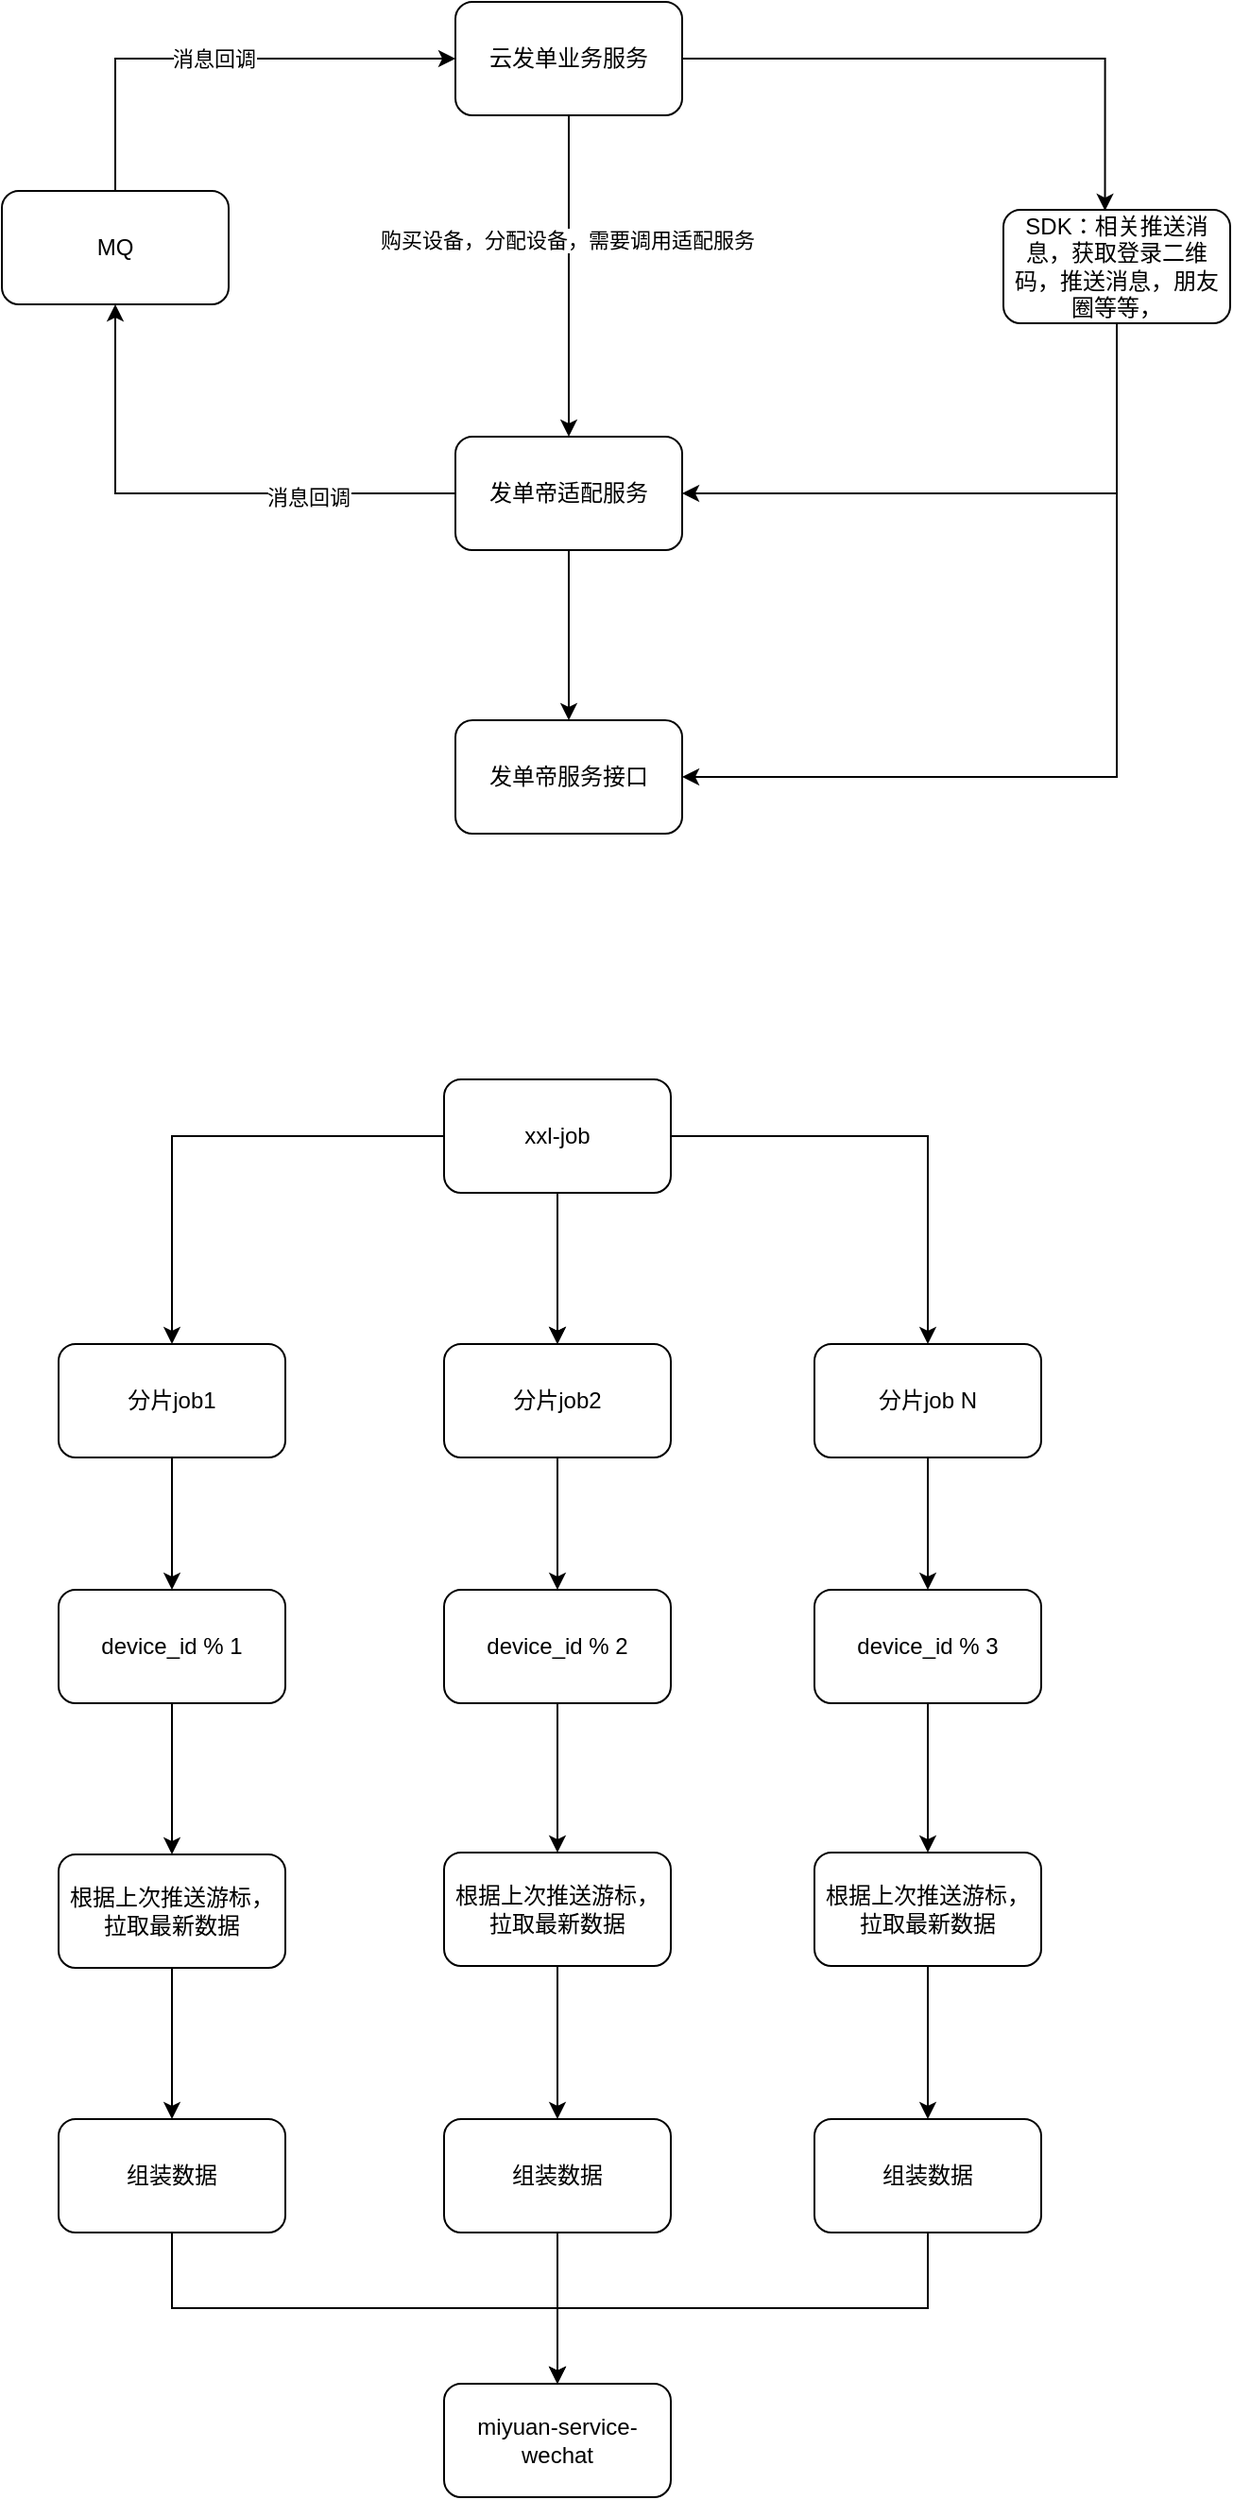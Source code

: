 <mxfile version="27.0.3">
  <diagram name="第 1 页" id="P6Lwt04iGCWbSaG4erIW">
    <mxGraphModel dx="1525" dy="882" grid="1" gridSize="10" guides="1" tooltips="1" connect="1" arrows="1" fold="1" page="1" pageScale="1" pageWidth="827" pageHeight="1169" math="0" shadow="0">
      <root>
        <mxCell id="0" />
        <mxCell id="1" parent="0" />
        <mxCell id="sMMGfhcA2TqT5hPP_hKD-4" style="edgeStyle=orthogonalEdgeStyle;rounded=0;orthogonalLoop=1;jettySize=auto;html=1;exitX=0.5;exitY=1;exitDx=0;exitDy=0;entryX=0.5;entryY=0;entryDx=0;entryDy=0;" edge="1" parent="1" source="sMMGfhcA2TqT5hPP_hKD-1" target="sMMGfhcA2TqT5hPP_hKD-2">
          <mxGeometry relative="1" as="geometry" />
        </mxCell>
        <mxCell id="sMMGfhcA2TqT5hPP_hKD-6" value="购买设备，分配设备，需要调用适配服务" style="edgeLabel;html=1;align=center;verticalAlign=middle;resizable=0;points=[];" vertex="1" connectable="0" parent="sMMGfhcA2TqT5hPP_hKD-4">
          <mxGeometry x="-0.229" y="-1" relative="1" as="geometry">
            <mxPoint as="offset" />
          </mxGeometry>
        </mxCell>
        <mxCell id="sMMGfhcA2TqT5hPP_hKD-1" value="云发单业务服务" style="rounded=1;whiteSpace=wrap;html=1;" vertex="1" parent="1">
          <mxGeometry x="300" y="190" width="120" height="60" as="geometry" />
        </mxCell>
        <mxCell id="sMMGfhcA2TqT5hPP_hKD-13" style="edgeStyle=orthogonalEdgeStyle;rounded=0;orthogonalLoop=1;jettySize=auto;html=1;exitX=0.5;exitY=1;exitDx=0;exitDy=0;entryX=0.5;entryY=0;entryDx=0;entryDy=0;" edge="1" parent="1" source="sMMGfhcA2TqT5hPP_hKD-2" target="sMMGfhcA2TqT5hPP_hKD-12">
          <mxGeometry relative="1" as="geometry" />
        </mxCell>
        <mxCell id="sMMGfhcA2TqT5hPP_hKD-47" style="edgeStyle=orthogonalEdgeStyle;rounded=0;orthogonalLoop=1;jettySize=auto;html=1;exitX=0;exitY=0.5;exitDx=0;exitDy=0;entryX=0.5;entryY=1;entryDx=0;entryDy=0;" edge="1" parent="1" source="sMMGfhcA2TqT5hPP_hKD-2" target="sMMGfhcA2TqT5hPP_hKD-46">
          <mxGeometry relative="1" as="geometry" />
        </mxCell>
        <mxCell id="sMMGfhcA2TqT5hPP_hKD-49" value="消息回调" style="edgeLabel;html=1;align=center;verticalAlign=middle;resizable=0;points=[];" vertex="1" connectable="0" parent="sMMGfhcA2TqT5hPP_hKD-47">
          <mxGeometry x="-0.444" y="2" relative="1" as="geometry">
            <mxPoint as="offset" />
          </mxGeometry>
        </mxCell>
        <mxCell id="sMMGfhcA2TqT5hPP_hKD-2" value="发单帝适配服务" style="rounded=1;whiteSpace=wrap;html=1;" vertex="1" parent="1">
          <mxGeometry x="300" y="420" width="120" height="60" as="geometry" />
        </mxCell>
        <mxCell id="sMMGfhcA2TqT5hPP_hKD-11" style="edgeStyle=orthogonalEdgeStyle;rounded=0;orthogonalLoop=1;jettySize=auto;html=1;exitX=0.5;exitY=1;exitDx=0;exitDy=0;entryX=1;entryY=0.5;entryDx=0;entryDy=0;" edge="1" parent="1" source="sMMGfhcA2TqT5hPP_hKD-9" target="sMMGfhcA2TqT5hPP_hKD-2">
          <mxGeometry relative="1" as="geometry" />
        </mxCell>
        <mxCell id="sMMGfhcA2TqT5hPP_hKD-14" style="edgeStyle=orthogonalEdgeStyle;rounded=0;orthogonalLoop=1;jettySize=auto;html=1;exitX=0.5;exitY=1;exitDx=0;exitDy=0;entryX=1;entryY=0.5;entryDx=0;entryDy=0;" edge="1" parent="1" source="sMMGfhcA2TqT5hPP_hKD-9" target="sMMGfhcA2TqT5hPP_hKD-12">
          <mxGeometry relative="1" as="geometry" />
        </mxCell>
        <mxCell id="sMMGfhcA2TqT5hPP_hKD-9" value="SDK：相关推送消息，获取登录二维码，推送消息，朋友圈等等，" style="rounded=1;whiteSpace=wrap;html=1;" vertex="1" parent="1">
          <mxGeometry x="590" y="300" width="120" height="60" as="geometry" />
        </mxCell>
        <mxCell id="sMMGfhcA2TqT5hPP_hKD-10" style="edgeStyle=orthogonalEdgeStyle;rounded=0;orthogonalLoop=1;jettySize=auto;html=1;exitX=1;exitY=0.5;exitDx=0;exitDy=0;entryX=0.448;entryY=0.009;entryDx=0;entryDy=0;entryPerimeter=0;" edge="1" parent="1" source="sMMGfhcA2TqT5hPP_hKD-1" target="sMMGfhcA2TqT5hPP_hKD-9">
          <mxGeometry relative="1" as="geometry" />
        </mxCell>
        <mxCell id="sMMGfhcA2TqT5hPP_hKD-12" value="发单帝服务接口" style="rounded=1;whiteSpace=wrap;html=1;" vertex="1" parent="1">
          <mxGeometry x="300" y="570" width="120" height="60" as="geometry" />
        </mxCell>
        <mxCell id="sMMGfhcA2TqT5hPP_hKD-17" value="" style="edgeStyle=orthogonalEdgeStyle;rounded=0;orthogonalLoop=1;jettySize=auto;html=1;" edge="1" parent="1" source="sMMGfhcA2TqT5hPP_hKD-15" target="sMMGfhcA2TqT5hPP_hKD-16">
          <mxGeometry relative="1" as="geometry" />
        </mxCell>
        <mxCell id="sMMGfhcA2TqT5hPP_hKD-19" value="" style="edgeStyle=orthogonalEdgeStyle;rounded=0;orthogonalLoop=1;jettySize=auto;html=1;" edge="1" parent="1" source="sMMGfhcA2TqT5hPP_hKD-15" target="sMMGfhcA2TqT5hPP_hKD-18">
          <mxGeometry relative="1" as="geometry" />
        </mxCell>
        <mxCell id="sMMGfhcA2TqT5hPP_hKD-20" value="" style="edgeStyle=orthogonalEdgeStyle;rounded=0;orthogonalLoop=1;jettySize=auto;html=1;" edge="1" parent="1" source="sMMGfhcA2TqT5hPP_hKD-15" target="sMMGfhcA2TqT5hPP_hKD-18">
          <mxGeometry relative="1" as="geometry" />
        </mxCell>
        <mxCell id="sMMGfhcA2TqT5hPP_hKD-23" style="edgeStyle=orthogonalEdgeStyle;rounded=0;orthogonalLoop=1;jettySize=auto;html=1;exitX=1;exitY=0.5;exitDx=0;exitDy=0;entryX=0.5;entryY=0;entryDx=0;entryDy=0;" edge="1" parent="1" source="sMMGfhcA2TqT5hPP_hKD-15" target="sMMGfhcA2TqT5hPP_hKD-21">
          <mxGeometry relative="1" as="geometry" />
        </mxCell>
        <mxCell id="sMMGfhcA2TqT5hPP_hKD-15" value="xxl-job" style="rounded=1;whiteSpace=wrap;html=1;" vertex="1" parent="1">
          <mxGeometry x="294" y="760" width="120" height="60" as="geometry" />
        </mxCell>
        <mxCell id="sMMGfhcA2TqT5hPP_hKD-25" value="" style="edgeStyle=orthogonalEdgeStyle;rounded=0;orthogonalLoop=1;jettySize=auto;html=1;" edge="1" parent="1" source="sMMGfhcA2TqT5hPP_hKD-16" target="sMMGfhcA2TqT5hPP_hKD-24">
          <mxGeometry relative="1" as="geometry" />
        </mxCell>
        <mxCell id="sMMGfhcA2TqT5hPP_hKD-16" value="分片job1" style="rounded=1;whiteSpace=wrap;html=1;" vertex="1" parent="1">
          <mxGeometry x="90" y="900" width="120" height="60" as="geometry" />
        </mxCell>
        <mxCell id="sMMGfhcA2TqT5hPP_hKD-27" value="" style="edgeStyle=orthogonalEdgeStyle;rounded=0;orthogonalLoop=1;jettySize=auto;html=1;" edge="1" parent="1" source="sMMGfhcA2TqT5hPP_hKD-18" target="sMMGfhcA2TqT5hPP_hKD-26">
          <mxGeometry relative="1" as="geometry" />
        </mxCell>
        <mxCell id="sMMGfhcA2TqT5hPP_hKD-18" value="分片job2" style="rounded=1;whiteSpace=wrap;html=1;" vertex="1" parent="1">
          <mxGeometry x="294" y="900" width="120" height="60" as="geometry" />
        </mxCell>
        <mxCell id="sMMGfhcA2TqT5hPP_hKD-29" value="" style="edgeStyle=orthogonalEdgeStyle;rounded=0;orthogonalLoop=1;jettySize=auto;html=1;" edge="1" parent="1" source="sMMGfhcA2TqT5hPP_hKD-21" target="sMMGfhcA2TqT5hPP_hKD-28">
          <mxGeometry relative="1" as="geometry" />
        </mxCell>
        <mxCell id="sMMGfhcA2TqT5hPP_hKD-21" value="分片job N" style="rounded=1;whiteSpace=wrap;html=1;" vertex="1" parent="1">
          <mxGeometry x="490" y="900" width="120" height="60" as="geometry" />
        </mxCell>
        <mxCell id="sMMGfhcA2TqT5hPP_hKD-31" value="" style="edgeStyle=orthogonalEdgeStyle;rounded=0;orthogonalLoop=1;jettySize=auto;html=1;" edge="1" parent="1" source="sMMGfhcA2TqT5hPP_hKD-24" target="sMMGfhcA2TqT5hPP_hKD-30">
          <mxGeometry relative="1" as="geometry" />
        </mxCell>
        <mxCell id="sMMGfhcA2TqT5hPP_hKD-24" value="device_id % 1" style="rounded=1;whiteSpace=wrap;html=1;" vertex="1" parent="1">
          <mxGeometry x="90" y="1030" width="120" height="60" as="geometry" />
        </mxCell>
        <mxCell id="sMMGfhcA2TqT5hPP_hKD-34" style="edgeStyle=orthogonalEdgeStyle;rounded=0;orthogonalLoop=1;jettySize=auto;html=1;exitX=0.5;exitY=1;exitDx=0;exitDy=0;entryX=0.5;entryY=0;entryDx=0;entryDy=0;" edge="1" parent="1" source="sMMGfhcA2TqT5hPP_hKD-26" target="sMMGfhcA2TqT5hPP_hKD-32">
          <mxGeometry relative="1" as="geometry" />
        </mxCell>
        <mxCell id="sMMGfhcA2TqT5hPP_hKD-26" value="device_id % 2" style="rounded=1;whiteSpace=wrap;html=1;" vertex="1" parent="1">
          <mxGeometry x="294" y="1030" width="120" height="60" as="geometry" />
        </mxCell>
        <mxCell id="sMMGfhcA2TqT5hPP_hKD-35" style="edgeStyle=orthogonalEdgeStyle;rounded=0;orthogonalLoop=1;jettySize=auto;html=1;exitX=0.5;exitY=1;exitDx=0;exitDy=0;entryX=0.5;entryY=0;entryDx=0;entryDy=0;" edge="1" parent="1" source="sMMGfhcA2TqT5hPP_hKD-28" target="sMMGfhcA2TqT5hPP_hKD-33">
          <mxGeometry relative="1" as="geometry" />
        </mxCell>
        <mxCell id="sMMGfhcA2TqT5hPP_hKD-28" value="device_id % 3" style="rounded=1;whiteSpace=wrap;html=1;" vertex="1" parent="1">
          <mxGeometry x="490" y="1030" width="120" height="60" as="geometry" />
        </mxCell>
        <mxCell id="sMMGfhcA2TqT5hPP_hKD-37" style="edgeStyle=orthogonalEdgeStyle;rounded=0;orthogonalLoop=1;jettySize=auto;html=1;exitX=0.5;exitY=1;exitDx=0;exitDy=0;entryX=0.5;entryY=0;entryDx=0;entryDy=0;" edge="1" parent="1" source="sMMGfhcA2TqT5hPP_hKD-30" target="sMMGfhcA2TqT5hPP_hKD-36">
          <mxGeometry relative="1" as="geometry" />
        </mxCell>
        <mxCell id="sMMGfhcA2TqT5hPP_hKD-30" value="根据上次推送游标，拉取最新数据" style="rounded=1;whiteSpace=wrap;html=1;" vertex="1" parent="1">
          <mxGeometry x="90" y="1170" width="120" height="60" as="geometry" />
        </mxCell>
        <mxCell id="sMMGfhcA2TqT5hPP_hKD-40" style="edgeStyle=orthogonalEdgeStyle;rounded=0;orthogonalLoop=1;jettySize=auto;html=1;exitX=0.5;exitY=1;exitDx=0;exitDy=0;entryX=0.5;entryY=0;entryDx=0;entryDy=0;" edge="1" parent="1" source="sMMGfhcA2TqT5hPP_hKD-32" target="sMMGfhcA2TqT5hPP_hKD-38">
          <mxGeometry relative="1" as="geometry" />
        </mxCell>
        <mxCell id="sMMGfhcA2TqT5hPP_hKD-32" value="根据上次推送游标，拉取最新数据" style="rounded=1;whiteSpace=wrap;html=1;" vertex="1" parent="1">
          <mxGeometry x="294" y="1169" width="120" height="60" as="geometry" />
        </mxCell>
        <mxCell id="sMMGfhcA2TqT5hPP_hKD-41" style="edgeStyle=orthogonalEdgeStyle;rounded=0;orthogonalLoop=1;jettySize=auto;html=1;exitX=0.5;exitY=1;exitDx=0;exitDy=0;entryX=0.5;entryY=0;entryDx=0;entryDy=0;" edge="1" parent="1" source="sMMGfhcA2TqT5hPP_hKD-33" target="sMMGfhcA2TqT5hPP_hKD-39">
          <mxGeometry relative="1" as="geometry" />
        </mxCell>
        <mxCell id="sMMGfhcA2TqT5hPP_hKD-33" value="根据上次推送游标，拉取最新数据" style="rounded=1;whiteSpace=wrap;html=1;" vertex="1" parent="1">
          <mxGeometry x="490" y="1169" width="120" height="60" as="geometry" />
        </mxCell>
        <mxCell id="sMMGfhcA2TqT5hPP_hKD-43" style="edgeStyle=orthogonalEdgeStyle;rounded=0;orthogonalLoop=1;jettySize=auto;html=1;exitX=0.5;exitY=1;exitDx=0;exitDy=0;entryX=0.5;entryY=0;entryDx=0;entryDy=0;" edge="1" parent="1" source="sMMGfhcA2TqT5hPP_hKD-36" target="sMMGfhcA2TqT5hPP_hKD-42">
          <mxGeometry relative="1" as="geometry" />
        </mxCell>
        <mxCell id="sMMGfhcA2TqT5hPP_hKD-36" value="组装数据" style="rounded=1;whiteSpace=wrap;html=1;" vertex="1" parent="1">
          <mxGeometry x="90" y="1310" width="120" height="60" as="geometry" />
        </mxCell>
        <mxCell id="sMMGfhcA2TqT5hPP_hKD-44" style="edgeStyle=orthogonalEdgeStyle;rounded=0;orthogonalLoop=1;jettySize=auto;html=1;exitX=0.5;exitY=1;exitDx=0;exitDy=0;entryX=0.5;entryY=0;entryDx=0;entryDy=0;" edge="1" parent="1" source="sMMGfhcA2TqT5hPP_hKD-38" target="sMMGfhcA2TqT5hPP_hKD-42">
          <mxGeometry relative="1" as="geometry" />
        </mxCell>
        <mxCell id="sMMGfhcA2TqT5hPP_hKD-38" value="组装数据" style="rounded=1;whiteSpace=wrap;html=1;" vertex="1" parent="1">
          <mxGeometry x="294" y="1310" width="120" height="60" as="geometry" />
        </mxCell>
        <mxCell id="sMMGfhcA2TqT5hPP_hKD-45" style="edgeStyle=orthogonalEdgeStyle;rounded=0;orthogonalLoop=1;jettySize=auto;html=1;exitX=0.5;exitY=1;exitDx=0;exitDy=0;entryX=0.5;entryY=0;entryDx=0;entryDy=0;" edge="1" parent="1" source="sMMGfhcA2TqT5hPP_hKD-39" target="sMMGfhcA2TqT5hPP_hKD-42">
          <mxGeometry relative="1" as="geometry" />
        </mxCell>
        <mxCell id="sMMGfhcA2TqT5hPP_hKD-39" value="组装数据" style="rounded=1;whiteSpace=wrap;html=1;" vertex="1" parent="1">
          <mxGeometry x="490" y="1310" width="120" height="60" as="geometry" />
        </mxCell>
        <mxCell id="sMMGfhcA2TqT5hPP_hKD-42" value="miyuan-service-wechat" style="rounded=1;whiteSpace=wrap;html=1;" vertex="1" parent="1">
          <mxGeometry x="294" y="1450" width="120" height="60" as="geometry" />
        </mxCell>
        <mxCell id="sMMGfhcA2TqT5hPP_hKD-48" style="edgeStyle=orthogonalEdgeStyle;rounded=0;orthogonalLoop=1;jettySize=auto;html=1;exitX=0.5;exitY=0;exitDx=0;exitDy=0;entryX=0;entryY=0.5;entryDx=0;entryDy=0;" edge="1" parent="1" source="sMMGfhcA2TqT5hPP_hKD-46" target="sMMGfhcA2TqT5hPP_hKD-1">
          <mxGeometry relative="1" as="geometry" />
        </mxCell>
        <mxCell id="sMMGfhcA2TqT5hPP_hKD-50" value="消息回调" style="edgeLabel;html=1;align=center;verticalAlign=middle;resizable=0;points=[];" vertex="1" connectable="0" parent="sMMGfhcA2TqT5hPP_hKD-48">
          <mxGeometry x="-0.026" relative="1" as="geometry">
            <mxPoint as="offset" />
          </mxGeometry>
        </mxCell>
        <mxCell id="sMMGfhcA2TqT5hPP_hKD-46" value="MQ" style="rounded=1;whiteSpace=wrap;html=1;" vertex="1" parent="1">
          <mxGeometry x="60" y="290" width="120" height="60" as="geometry" />
        </mxCell>
      </root>
    </mxGraphModel>
  </diagram>
</mxfile>
